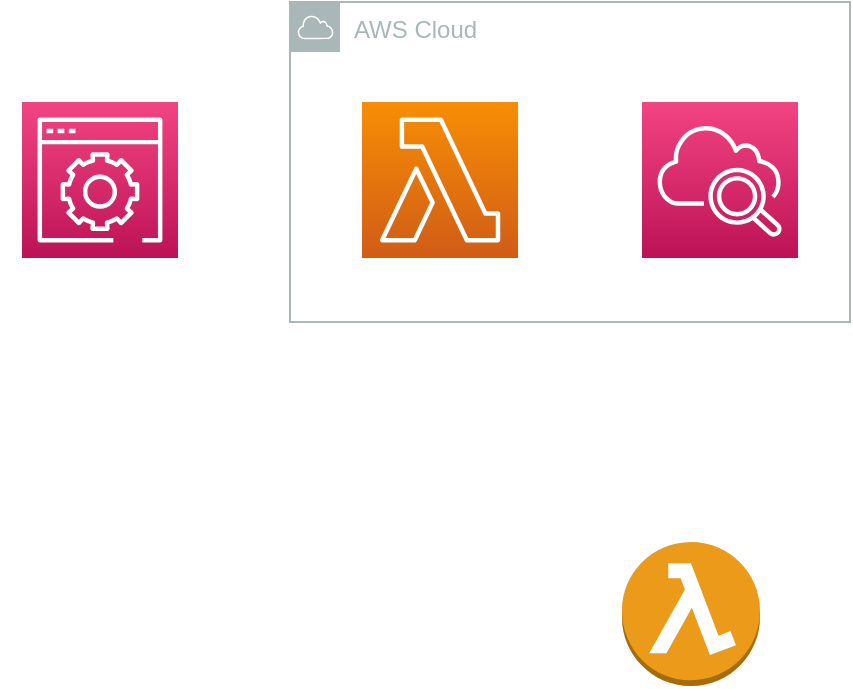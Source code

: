 <mxfile version="18.0.6" type="device" pages="7"><diagram id="sn8kLerF3HuQy8fz15qa" name="pratica01-primeira-lambda"><mxGraphModel dx="1038" dy="649" grid="1" gridSize="10" guides="1" tooltips="1" connect="1" arrows="1" fold="1" page="1" pageScale="1" pageWidth="827" pageHeight="1169" background="none" math="0" shadow="0"><root><mxCell id="0"/><mxCell id="1" parent="0"/><mxCell id="s4SkEaepo-pAVJKUQnhB-1" style="edgeStyle=orthogonalEdgeStyle;rounded=0;orthogonalLoop=1;jettySize=auto;html=1;entryX=0;entryY=0.5;entryDx=0;entryDy=0;entryPerimeter=0;fontColor=#FFFFFF;strokeColor=#FFFFFF;" parent="1" source="s4SkEaepo-pAVJKUQnhB-2" target="s4SkEaepo-pAVJKUQnhB-5" edge="1"><mxGeometry relative="1" as="geometry"/></mxCell><mxCell id="s4SkEaepo-pAVJKUQnhB-2" value="AWS Management&lt;br&gt;Console" style="sketch=0;points=[[0,0,0],[0.25,0,0],[0.5,0,0],[0.75,0,0],[1,0,0],[0,1,0],[0.25,1,0],[0.5,1,0],[0.75,1,0],[1,1,0],[0,0.25,0],[0,0.5,0],[0,0.75,0],[1,0.25,0],[1,0.5,0],[1,0.75,0]];points=[[0,0,0],[0.25,0,0],[0.5,0,0],[0.75,0,0],[1,0,0],[0,1,0],[0.25,1,0],[0.5,1,0],[0.75,1,0],[1,1,0],[0,0.25,0],[0,0.5,0],[0,0.75,0],[1,0.25,0],[1,0.5,0],[1,0.75,0]];outlineConnect=0;fontColor=#FFFFFF;gradientColor=#F34482;gradientDirection=north;fillColor=#BC1356;strokeColor=#ffffff;dashed=0;verticalLabelPosition=bottom;verticalAlign=top;align=center;html=1;fontSize=12;fontStyle=0;aspect=fixed;shape=mxgraph.aws4.resourceIcon;resIcon=mxgraph.aws4.management_console;" parent="1" vertex="1"><mxGeometry x="140" y="210" width="78" height="78" as="geometry"/></mxCell><mxCell id="s4SkEaepo-pAVJKUQnhB-3" value="AWS Cloud" style="sketch=0;outlineConnect=0;gradientColor=none;html=1;whiteSpace=wrap;fontSize=12;fontStyle=0;shape=mxgraph.aws4.group;grIcon=mxgraph.aws4.group_aws_cloud;strokeColor=#AAB7B8;fillColor=none;verticalAlign=top;align=left;spacingLeft=30;fontColor=#AAB7B8;dashed=0;" parent="1" vertex="1"><mxGeometry x="274" y="160" width="280" height="160" as="geometry"/></mxCell><mxCell id="s4SkEaepo-pAVJKUQnhB-4" style="edgeStyle=orthogonalEdgeStyle;rounded=0;orthogonalLoop=1;jettySize=auto;html=1;entryX=0;entryY=0.5;entryDx=0;entryDy=0;entryPerimeter=0;fontColor=#FFFFFF;strokeColor=#FFFFFF;" parent="1" source="s4SkEaepo-pAVJKUQnhB-5" target="s4SkEaepo-pAVJKUQnhB-6" edge="1"><mxGeometry relative="1" as="geometry"/></mxCell><mxCell id="s4SkEaepo-pAVJKUQnhB-5" value="Lambda" style="sketch=0;points=[[0,0,0],[0.25,0,0],[0.5,0,0],[0.75,0,0],[1,0,0],[0,1,0],[0.25,1,0],[0.5,1,0],[0.75,1,0],[1,1,0],[0,0.25,0],[0,0.5,0],[0,0.75,0],[1,0.25,0],[1,0.5,0],[1,0.75,0]];outlineConnect=0;fontColor=#FFFFFF;gradientColor=#F78E04;gradientDirection=north;fillColor=#D05C17;strokeColor=#ffffff;dashed=0;verticalLabelPosition=bottom;verticalAlign=top;align=center;html=1;fontSize=12;fontStyle=0;aspect=fixed;shape=mxgraph.aws4.resourceIcon;resIcon=mxgraph.aws4.lambda;" parent="1" vertex="1"><mxGeometry x="310" y="210" width="78" height="78" as="geometry"/></mxCell><mxCell id="s4SkEaepo-pAVJKUQnhB-6" value="CloudWatch" style="sketch=0;points=[[0,0,0],[0.25,0,0],[0.5,0,0],[0.75,0,0],[1,0,0],[0,1,0],[0.25,1,0],[0.5,1,0],[0.75,1,0],[1,1,0],[0,0.25,0],[0,0.5,0],[0,0.75,0],[1,0.25,0],[1,0.5,0],[1,0.75,0]];points=[[0,0,0],[0.25,0,0],[0.5,0,0],[0.75,0,0],[1,0,0],[0,1,0],[0.25,1,0],[0.5,1,0],[0.75,1,0],[1,1,0],[0,0.25,0],[0,0.5,0],[0,0.75,0],[1,0.25,0],[1,0.5,0],[1,0.75,0]];outlineConnect=0;fontColor=#FFFFFF;gradientColor=#F34482;gradientDirection=north;fillColor=#BC1356;strokeColor=#ffffff;dashed=0;verticalLabelPosition=bottom;verticalAlign=top;align=center;html=1;fontSize=12;fontStyle=0;aspect=fixed;shape=mxgraph.aws4.resourceIcon;resIcon=mxgraph.aws4.cloudwatch_2;" parent="1" vertex="1"><mxGeometry x="450" y="210" width="78" height="78" as="geometry"/></mxCell><mxCell id="AEqyCZtaTBarXHgswWHP-1" value="" style="outlineConnect=0;dashed=0;verticalLabelPosition=bottom;verticalAlign=top;align=center;html=1;shape=mxgraph.aws3.lambda_function;fillColor=#EB9B19;gradientColor=none;" parent="1" vertex="1"><mxGeometry x="440" y="430" width="69" height="72" as="geometry"/></mxCell></root></mxGraphModel></diagram><diagram name="pratica02-modulos" id="roJDJ9lxdJgMYziIjrWZ"><mxGraphModel dx="865" dy="541" grid="0" gridSize="10" guides="1" tooltips="1" connect="1" arrows="1" fold="1" page="1" pageScale="1" pageWidth="827" pageHeight="1169" background="#29283D" math="0" shadow="0"><root><mxCell id="quXqX9oTLl6VPaIhmHli-0"/><mxCell id="quXqX9oTLl6VPaIhmHli-1" parent="quXqX9oTLl6VPaIhmHli-0"/><mxCell id="quXqX9oTLl6VPaIhmHli-2" style="edgeStyle=orthogonalEdgeStyle;rounded=0;orthogonalLoop=1;jettySize=auto;html=1;entryX=0;entryY=0.5;entryDx=0;entryDy=0;entryPerimeter=0;fontColor=#FFFFFF;strokeColor=#FFFFFF;startArrow=none;" parent="quXqX9oTLl6VPaIhmHli-1" source="ns7196Dic2cCf4U4VvsO-0" target="quXqX9oTLl6VPaIhmHli-6" edge="1"><mxGeometry relative="1" as="geometry"/></mxCell><mxCell id="quXqX9oTLl6VPaIhmHli-5" style="edgeStyle=orthogonalEdgeStyle;rounded=0;orthogonalLoop=1;jettySize=auto;html=1;entryX=0;entryY=0.5;entryDx=0;entryDy=0;entryPerimeter=0;fontColor=#FFFFFF;strokeColor=#FFFFFF;" parent="quXqX9oTLl6VPaIhmHli-1" source="quXqX9oTLl6VPaIhmHli-6" target="quXqX9oTLl6VPaIhmHli-7" edge="1"><mxGeometry relative="1" as="geometry"/></mxCell><mxCell id="ns7196Dic2cCf4U4VvsO-3" style="edgeStyle=orthogonalEdgeStyle;rounded=0;orthogonalLoop=1;jettySize=auto;html=1;entryX=0;entryY=0.5;entryDx=0;entryDy=0;entryPerimeter=0;strokeColor=#FFFFFF;" edge="1" parent="quXqX9oTLl6VPaIhmHli-1" source="quXqX9oTLl6VPaIhmHli-6" target="quXqX9oTLl6VPaIhmHli-7"><mxGeometry relative="1" as="geometry"/></mxCell><mxCell id="ns7196Dic2cCf4U4VvsO-4" value="Logs mais&amp;nbsp;&lt;br&gt;interpretáveis" style="edgeLabel;html=1;align=center;verticalAlign=middle;resizable=0;points=[];fontColor=#FFFFFF;labelBackgroundColor=#29283D;" vertex="1" connectable="0" parent="ns7196Dic2cCf4U4VvsO-3"><mxGeometry x="0.222" relative="1" as="geometry"><mxPoint x="-17" as="offset"/></mxGeometry></mxCell><mxCell id="quXqX9oTLl6VPaIhmHli-6" value="lambda_handler" style="sketch=0;points=[[0,0,0],[0.25,0,0],[0.5,0,0],[0.75,0,0],[1,0,0],[0,1,0],[0.25,1,0],[0.5,1,0],[0.75,1,0],[1,1,0],[0,0.25,0],[0,0.5,0],[0,0.75,0],[1,0.25,0],[1,0.5,0],[1,0.75,0]];outlineConnect=0;fontColor=#FFFFFF;gradientColor=#F78E04;gradientDirection=north;fillColor=#D05C17;strokeColor=#ffffff;dashed=0;verticalLabelPosition=bottom;verticalAlign=top;align=center;html=1;fontSize=12;fontStyle=0;aspect=fixed;shape=mxgraph.aws4.resourceIcon;resIcon=mxgraph.aws4.lambda;" parent="quXqX9oTLl6VPaIhmHli-1" vertex="1"><mxGeometry x="310" y="210" width="78" height="78" as="geometry"/></mxCell><mxCell id="quXqX9oTLl6VPaIhmHli-7" value="CloudWatch" style="sketch=0;points=[[0,0,0],[0.25,0,0],[0.5,0,0],[0.75,0,0],[1,0,0],[0,1,0],[0.25,1,0],[0.5,1,0],[0.75,1,0],[1,1,0],[0,0.25,0],[0,0.5,0],[0,0.75,0],[1,0.25,0],[1,0.5,0],[1,0.75,0]];points=[[0,0,0],[0.25,0,0],[0.5,0,0],[0.75,0,0],[1,0,0],[0,1,0],[0.25,1,0],[0.5,1,0],[0.75,1,0],[1,1,0],[0,0.25,0],[0,0.5,0],[0,0.75,0],[1,0.25,0],[1,0.5,0],[1,0.75,0]];outlineConnect=0;fontColor=#FFFFFF;gradientColor=#F34482;gradientDirection=north;fillColor=#BC1356;strokeColor=#ffffff;dashed=0;verticalLabelPosition=bottom;verticalAlign=top;align=center;html=1;fontSize=12;fontStyle=0;aspect=fixed;shape=mxgraph.aws4.resourceIcon;resIcon=mxgraph.aws4.cloudwatch_2;" parent="quXqX9oTLl6VPaIhmHli-1" vertex="1"><mxGeometry x="490" y="210" width="78" height="78" as="geometry"/></mxCell><mxCell id="ns7196Dic2cCf4U4VvsO-2" value="&lt;font color=&quot;#ffffff&quot;&gt;Configura&amp;nbsp;&lt;br&gt;logging&lt;/font&gt;" style="edgeStyle=orthogonalEdgeStyle;rounded=0;orthogonalLoop=1;jettySize=auto;html=1;entryX=0;entryY=0.5;entryDx=0;entryDy=0;entryPerimeter=0;strokeColor=#FFFFFF;labelBackgroundColor=#29283D;" edge="1" parent="quXqX9oTLl6VPaIhmHli-1" source="ns7196Dic2cCf4U4VvsO-0" target="quXqX9oTLl6VPaIhmHli-6"><mxGeometry relative="1" as="geometry"/></mxCell><mxCell id="ns7196Dic2cCf4U4VvsO-0" value="utils/log.py" style="shape=image;verticalLabelPosition=bottom;labelBackgroundColor=none;verticalAlign=top;aspect=fixed;imageAspect=0;image=https://cdn.icon-icons.com/icons2/112/PNG/512/python_18894.png;fontColor=#FFFFFF;" vertex="1" parent="quXqX9oTLl6VPaIhmHli-1"><mxGeometry x="130" y="204" width="90" height="90" as="geometry"/></mxCell></root></mxGraphModel></diagram><diagram name="pratica03-lendo-s3" id="10uzyO8owj6QErLm5pvj"><mxGraphModel dx="1038" dy="649" grid="0" gridSize="10" guides="1" tooltips="1" connect="1" arrows="1" fold="1" page="1" pageScale="1" pageWidth="827" pageHeight="1169" background="#29283D" math="0" shadow="0"><root><mxCell id="KhF8qPlMDsJhLVu0t6w0-0"/><mxCell id="KhF8qPlMDsJhLVu0t6w0-1" parent="KhF8qPlMDsJhLVu0t6w0-0"/><mxCell id="me9lGsdS1OQBLBbCxqvt-0" value="&lt;font color=&quot;#ffffff&quot;&gt;Bucket S3&lt;/font&gt;" style="sketch=0;points=[[0,0,0],[0.25,0,0],[0.5,0,0],[0.75,0,0],[1,0,0],[0,1,0],[0.25,1,0],[0.5,1,0],[0.75,1,0],[1,1,0],[0,0.25,0],[0,0.5,0],[0,0.75,0],[1,0.25,0],[1,0.5,0],[1,0.75,0]];outlineConnect=0;fontColor=#232F3E;gradientColor=#60A337;gradientDirection=north;fillColor=#277116;strokeColor=#ffffff;dashed=0;verticalLabelPosition=bottom;verticalAlign=top;align=center;html=1;fontSize=12;fontStyle=0;aspect=fixed;shape=mxgraph.aws4.resourceIcon;resIcon=mxgraph.aws4.s3;labelBackgroundColor=#29283D;" parent="KhF8qPlMDsJhLVu0t6w0-1" vertex="1"><mxGeometry x="236" y="360" width="78" height="78" as="geometry"/></mxCell><mxCell id="me9lGsdS1OQBLBbCxqvt-4" value="Read&lt;br&gt;Object" style="edgeStyle=orthogonalEdgeStyle;rounded=0;orthogonalLoop=1;jettySize=auto;html=1;entryX=1;entryY=0.5;entryDx=0;entryDy=0;entryPerimeter=0;labelBackgroundColor=#29283D;fontColor=#FFFFFF;strokeColor=#FFFFFF;" parent="KhF8qPlMDsJhLVu0t6w0-1" source="me9lGsdS1OQBLBbCxqvt-1" target="me9lGsdS1OQBLBbCxqvt-0" edge="1"><mxGeometry relative="1" as="geometry"/></mxCell><mxCell id="me9lGsdS1OQBLBbCxqvt-1" value="Lambda" style="sketch=0;points=[[0,0,0],[0.25,0,0],[0.5,0,0],[0.75,0,0],[1,0,0],[0,1,0],[0.25,1,0],[0.5,1,0],[0.75,1,0],[1,1,0],[0,0.25,0],[0,0.5,0],[0,0.75,0],[1,0.25,0],[1,0.5,0],[1,0.75,0]];outlineConnect=0;fontColor=#FFFFFF;gradientColor=#F78E04;gradientDirection=north;fillColor=#D05C17;strokeColor=#ffffff;dashed=0;verticalLabelPosition=bottom;verticalAlign=top;align=center;html=1;fontSize=12;fontStyle=0;aspect=fixed;shape=mxgraph.aws4.resourceIcon;resIcon=mxgraph.aws4.lambda;" parent="KhF8qPlMDsJhLVu0t6w0-1" vertex="1"><mxGeometry x="409" y="360" width="78" height="78" as="geometry"/></mxCell><mxCell id="me9lGsdS1OQBLBbCxqvt-5" value="S3 Client" style="edgeStyle=orthogonalEdgeStyle;rounded=0;orthogonalLoop=1;jettySize=auto;html=1;entryX=1;entryY=0.5;entryDx=0;entryDy=0;entryPerimeter=0;labelBackgroundColor=#29283D;fontColor=#FFFFFF;strokeColor=#FFFFFF;" parent="KhF8qPlMDsJhLVu0t6w0-1" source="me9lGsdS1OQBLBbCxqvt-2" target="me9lGsdS1OQBLBbCxqvt-1" edge="1"><mxGeometry relative="1" as="geometry"/></mxCell><mxCell id="me9lGsdS1OQBLBbCxqvt-2" value="Boto3" style="outlineConnect=0;dashed=0;verticalLabelPosition=bottom;verticalAlign=top;align=center;html=1;shape=mxgraph.aws3.android;fillColor=#FFD44F;gradientColor=none;labelBackgroundColor=none;fontColor=#FFFFFF;" parent="KhF8qPlMDsJhLVu0t6w0-1" vertex="1"><mxGeometry x="583.5" y="357" width="73.5" height="84" as="geometry"/></mxCell><mxCell id="me9lGsdS1OQBLBbCxqvt-7" style="edgeStyle=orthogonalEdgeStyle;rounded=0;orthogonalLoop=1;jettySize=auto;html=1;labelBackgroundColor=#29283D;fontColor=#FFFFFF;strokeColor=#FFFFFF;" parent="KhF8qPlMDsJhLVu0t6w0-1" source="me9lGsdS1OQBLBbCxqvt-3" edge="1"><mxGeometry relative="1" as="geometry"><mxPoint x="448.805" y="461.098" as="targetPoint"/></mxGeometry></mxCell><mxCell id="me9lGsdS1OQBLBbCxqvt-8" value="S3:GetObject" style="edgeLabel;html=1;align=center;verticalAlign=middle;resizable=0;points=[];fontColor=#FFFFFF;labelBackgroundColor=#29283D;" parent="me9lGsdS1OQBLBbCxqvt-7" vertex="1" connectable="0"><mxGeometry x="0.228" relative="1" as="geometry"><mxPoint x="60" as="offset"/></mxGeometry></mxCell><mxCell id="me9lGsdS1OQBLBbCxqvt-3" value="&lt;font color=&quot;#ffffff&quot;&gt;IAM Role&lt;br&gt;&lt;/font&gt;" style="sketch=0;outlineConnect=0;fontColor=#232F3E;gradientColor=none;fillColor=#BF0816;strokeColor=none;dashed=0;verticalLabelPosition=bottom;verticalAlign=top;align=center;html=1;fontSize=12;fontStyle=0;aspect=fixed;pointerEvents=1;shape=mxgraph.aws4.role;labelBackgroundColor=none;" parent="KhF8qPlMDsJhLVu0t6w0-1" vertex="1"><mxGeometry x="579" y="485" width="78" height="44" as="geometry"/></mxCell><mxCell id="me9lGsdS1OQBLBbCxqvt-10" style="edgeStyle=orthogonalEdgeStyle;rounded=0;orthogonalLoop=1;jettySize=auto;html=1;entryX=0;entryY=0.5;entryDx=0;entryDy=0;entryPerimeter=0;labelBackgroundColor=#29283D;fontColor=#FFFFFF;strokeColor=#FFFFFF;" parent="KhF8qPlMDsJhLVu0t6w0-1" source="me9lGsdS1OQBLBbCxqvt-9" target="me9lGsdS1OQBLBbCxqvt-0" edge="1"><mxGeometry relative="1" as="geometry"/></mxCell><mxCell id="me9lGsdS1OQBLBbCxqvt-9" value="CSV File" style="sketch=0;pointerEvents=1;shadow=0;dashed=0;html=1;strokeColor=none;fillColor=#005F4B;labelPosition=center;verticalLabelPosition=bottom;verticalAlign=top;align=center;outlineConnect=0;shape=mxgraph.veeam2.file;labelBackgroundColor=#29283D;fontColor=#FFFFFF;" parent="KhF8qPlMDsJhLVu0t6w0-1" vertex="1"><mxGeometry x="149" y="379.5" width="28.0" height="39" as="geometry"/></mxCell></root></mxGraphModel></diagram><diagram name="pratica04-trigger-s3" id="xXM4A0JzrRQsoJsZ0RVD"><mxGraphModel dx="1038" dy="649" grid="0" gridSize="10" guides="1" tooltips="1" connect="1" arrows="1" fold="1" page="1" pageScale="1" pageWidth="827" pageHeight="1169" background="#29283D" math="0" shadow="0"><root><mxCell id="Bo7fInq2reVlrdFFZu31-0"/><mxCell id="Bo7fInq2reVlrdFFZu31-1" parent="Bo7fInq2reVlrdFFZu31-0"/><mxCell id="Xw7eqerX4XQ-Jm7FPYzx-0" value="Trigger" style="edgeStyle=orthogonalEdgeStyle;rounded=0;orthogonalLoop=1;jettySize=auto;html=1;strokeColor=#FFFFFF;labelBackgroundColor=#29283D;fontColor=#FFFFFF;" parent="Bo7fInq2reVlrdFFZu31-1" edge="1"><mxGeometry relative="1" as="geometry"><mxPoint x="314" y="386" as="sourcePoint"/><mxPoint x="409" y="386" as="targetPoint"/></mxGeometry></mxCell><mxCell id="Bo7fInq2reVlrdFFZu31-2" value="&lt;font color=&quot;#ffffff&quot;&gt;Bucket S3&lt;/font&gt;" style="sketch=0;points=[[0,0,0],[0.25,0,0],[0.5,0,0],[0.75,0,0],[1,0,0],[0,1,0],[0.25,1,0],[0.5,1,0],[0.75,1,0],[1,1,0],[0,0.25,0],[0,0.5,0],[0,0.75,0],[1,0.25,0],[1,0.5,0],[1,0.75,0]];outlineConnect=0;fontColor=#232F3E;gradientColor=#60A337;gradientDirection=north;fillColor=#277116;strokeColor=#ffffff;dashed=0;verticalLabelPosition=bottom;verticalAlign=top;align=center;html=1;fontSize=12;fontStyle=0;aspect=fixed;shape=mxgraph.aws4.resourceIcon;resIcon=mxgraph.aws4.s3;labelBackgroundColor=#29283D;" parent="Bo7fInq2reVlrdFFZu31-1" vertex="1"><mxGeometry x="236" y="360" width="78" height="78" as="geometry"/></mxCell><mxCell id="Xw7eqerX4XQ-Jm7FPYzx-1" style="edgeStyle=orthogonalEdgeStyle;rounded=0;orthogonalLoop=1;jettySize=auto;html=1;entryX=1;entryY=0.5;entryDx=0;entryDy=0;entryPerimeter=0;strokeColor=#FFFFFF;" parent="Bo7fInq2reVlrdFFZu31-1" edge="1"><mxGeometry relative="1" as="geometry"><mxPoint x="409" y="412" as="sourcePoint"/><mxPoint x="314" y="412" as="targetPoint"/></mxGeometry></mxCell><mxCell id="Bo7fInq2reVlrdFFZu31-4" value="Lambda" style="sketch=0;points=[[0,0,0],[0.25,0,0],[0.5,0,0],[0.75,0,0],[1,0,0],[0,1,0],[0.25,1,0],[0.5,1,0],[0.75,1,0],[1,1,0],[0,0.25,0],[0,0.5,0],[0,0.75,0],[1,0.25,0],[1,0.5,0],[1,0.75,0]];outlineConnect=0;fontColor=#FFFFFF;gradientColor=#F78E04;gradientDirection=north;fillColor=#D05C17;strokeColor=#ffffff;dashed=0;verticalLabelPosition=bottom;verticalAlign=top;align=center;html=1;fontSize=12;fontStyle=0;aspect=fixed;shape=mxgraph.aws4.resourceIcon;resIcon=mxgraph.aws4.lambda;" parent="Bo7fInq2reVlrdFFZu31-1" vertex="1"><mxGeometry x="409" y="360" width="78" height="78" as="geometry"/></mxCell><mxCell id="Bo7fInq2reVlrdFFZu31-5" value="S3 Client" style="edgeStyle=orthogonalEdgeStyle;rounded=0;orthogonalLoop=1;jettySize=auto;html=1;entryX=1;entryY=0.5;entryDx=0;entryDy=0;entryPerimeter=0;labelBackgroundColor=#29283D;fontColor=#FFFFFF;strokeColor=#FFFFFF;" parent="Bo7fInq2reVlrdFFZu31-1" source="Bo7fInq2reVlrdFFZu31-6" target="Bo7fInq2reVlrdFFZu31-4" edge="1"><mxGeometry relative="1" as="geometry"/></mxCell><mxCell id="Bo7fInq2reVlrdFFZu31-6" value="Boto3" style="outlineConnect=0;dashed=0;verticalLabelPosition=bottom;verticalAlign=top;align=center;html=1;shape=mxgraph.aws3.android;fillColor=#FFD44F;gradientColor=none;labelBackgroundColor=none;fontColor=#FFFFFF;" parent="Bo7fInq2reVlrdFFZu31-1" vertex="1"><mxGeometry x="583.5" y="357" width="73.5" height="84" as="geometry"/></mxCell><mxCell id="Bo7fInq2reVlrdFFZu31-7" style="edgeStyle=orthogonalEdgeStyle;rounded=0;orthogonalLoop=1;jettySize=auto;html=1;labelBackgroundColor=#29283D;fontColor=#FFFFFF;strokeColor=#FFFFFF;" parent="Bo7fInq2reVlrdFFZu31-1" source="Bo7fInq2reVlrdFFZu31-9" edge="1"><mxGeometry relative="1" as="geometry"><mxPoint x="448.805" y="461.098" as="targetPoint"/></mxGeometry></mxCell><mxCell id="Bo7fInq2reVlrdFFZu31-8" value="S3:GetObject" style="edgeLabel;html=1;align=center;verticalAlign=middle;resizable=0;points=[];fontColor=#FFFFFF;labelBackgroundColor=#29283D;" parent="Bo7fInq2reVlrdFFZu31-7" vertex="1" connectable="0"><mxGeometry x="0.228" relative="1" as="geometry"><mxPoint x="43" as="offset"/></mxGeometry></mxCell><mxCell id="Bo7fInq2reVlrdFFZu31-9" value="&lt;font color=&quot;#ffffff&quot;&gt;IAM Role&lt;br&gt;&lt;/font&gt;" style="sketch=0;outlineConnect=0;fontColor=#232F3E;gradientColor=none;fillColor=#BF0816;strokeColor=none;dashed=0;verticalLabelPosition=bottom;verticalAlign=top;align=center;html=1;fontSize=12;fontStyle=0;aspect=fixed;pointerEvents=1;shape=mxgraph.aws4.role;labelBackgroundColor=none;" parent="Bo7fInq2reVlrdFFZu31-1" vertex="1"><mxGeometry x="579" y="485" width="78" height="44" as="geometry"/></mxCell><mxCell id="Bo7fInq2reVlrdFFZu31-10" value="Put" style="edgeStyle=orthogonalEdgeStyle;rounded=0;orthogonalLoop=1;jettySize=auto;html=1;entryX=0;entryY=0.5;entryDx=0;entryDy=0;entryPerimeter=0;labelBackgroundColor=#29283D;fontColor=#FFFFFF;strokeColor=#FFFFFF;" parent="Bo7fInq2reVlrdFFZu31-1" source="Bo7fInq2reVlrdFFZu31-11" target="Bo7fInq2reVlrdFFZu31-2" edge="1"><mxGeometry relative="1" as="geometry"/></mxCell><mxCell id="Bo7fInq2reVlrdFFZu31-11" value="CSV File" style="sketch=0;pointerEvents=1;shadow=0;dashed=0;html=1;strokeColor=none;fillColor=#005F4B;labelPosition=center;verticalLabelPosition=bottom;verticalAlign=top;align=center;outlineConnect=0;shape=mxgraph.veeam2.file;labelBackgroundColor=#29283D;fontColor=#FFFFFF;" parent="Bo7fInq2reVlrdFFZu31-1" vertex="1"><mxGeometry x="149" y="379.5" width="28.0" height="39" as="geometry"/></mxCell></root></mxGraphModel></diagram><diagram name="pratica05-desliga-ec2" id="uf2VaUzP3nuExmrgj2bt"><mxGraphModel dx="1038" dy="649" grid="0" gridSize="10" guides="1" tooltips="1" connect="1" arrows="1" fold="1" page="1" pageScale="1" pageWidth="827" pageHeight="1169" background="#29283D" math="0" shadow="0"><root><mxCell id="E-HhMInEozKPGJttZ3pd-0"/><mxCell id="E-HhMInEozKPGJttZ3pd-1" parent="E-HhMInEozKPGJttZ3pd-0"/><mxCell id="AVCAngo3BmfatEY29NBN-11" style="edgeStyle=orthogonalEdgeStyle;rounded=0;orthogonalLoop=1;jettySize=auto;html=1;entryX=0;entryY=0.5;entryDx=0;entryDy=0;entryPerimeter=0;labelBackgroundColor=#29283D;fontColor=#FFFFFF;strokeColor=#FFFFFF;" parent="E-HhMInEozKPGJttZ3pd-1" source="AVCAngo3BmfatEY29NBN-0" target="AVCAngo3BmfatEY29NBN-1" edge="1"><mxGeometry relative="1" as="geometry"/></mxCell><mxCell id="AVCAngo3BmfatEY29NBN-12" value="Executa &lt;br&gt;22h" style="edgeLabel;html=1;align=center;verticalAlign=middle;resizable=0;points=[];fontColor=#FFFFFF;labelBackgroundColor=#29283D;" parent="AVCAngo3BmfatEY29NBN-11" vertex="1" connectable="0"><mxGeometry x="0.317" relative="1" as="geometry"><mxPoint x="-19" as="offset"/></mxGeometry></mxCell><mxCell id="AVCAngo3BmfatEY29NBN-0" value="&lt;font color=&quot;#ffffff&quot;&gt;EventBridge&lt;/font&gt;" style="sketch=0;points=[[0,0,0],[0.25,0,0],[0.5,0,0],[0.75,0,0],[1,0,0],[0,1,0],[0.25,1,0],[0.5,1,0],[0.75,1,0],[1,1,0],[0,0.25,0],[0,0.5,0],[0,0.75,0],[1,0.25,0],[1,0.5,0],[1,0.75,0]];outlineConnect=0;fontColor=#232F3E;gradientColor=#FF4F8B;gradientDirection=north;fillColor=#BC1356;strokeColor=#ffffff;dashed=0;verticalLabelPosition=bottom;verticalAlign=top;align=center;html=1;fontSize=12;fontStyle=0;aspect=fixed;shape=mxgraph.aws4.resourceIcon;resIcon=mxgraph.aws4.eventbridge;" parent="E-HhMInEozKPGJttZ3pd-1" vertex="1"><mxGeometry x="124" y="350" width="78" height="78" as="geometry"/></mxCell><mxCell id="AVCAngo3BmfatEY29NBN-9" style="edgeStyle=orthogonalEdgeStyle;rounded=0;orthogonalLoop=1;jettySize=auto;html=1;entryX=0;entryY=0.5;entryDx=0;entryDy=0;entryPerimeter=0;fontColor=#FFFFFF;strokeColor=#FFFFFF;" parent="E-HhMInEozKPGJttZ3pd-1" source="AVCAngo3BmfatEY29NBN-1" target="AVCAngo3BmfatEY29NBN-7" edge="1"><mxGeometry relative="1" as="geometry"/></mxCell><mxCell id="AVCAngo3BmfatEY29NBN-13" value="Desliga&lt;br&gt;instâncias" style="edgeLabel;html=1;align=center;verticalAlign=middle;resizable=0;points=[];fontColor=#FFFFFF;labelBackgroundColor=#29283D;" parent="AVCAngo3BmfatEY29NBN-9" vertex="1" connectable="0"><mxGeometry x="-0.161" y="-1" relative="1" as="geometry"><mxPoint x="5" y="-1" as="offset"/></mxGeometry></mxCell><mxCell id="AVCAngo3BmfatEY29NBN-14" value="Logs" style="edgeStyle=orthogonalEdgeStyle;rounded=0;orthogonalLoop=1;jettySize=auto;html=1;entryX=0;entryY=0.5;entryDx=0;entryDy=0;entryPerimeter=0;labelBackgroundColor=#29283D;fontColor=#FFFFFF;strokeColor=#FFFFFF;" parent="E-HhMInEozKPGJttZ3pd-1" target="AVCAngo3BmfatEY29NBN-6" edge="1"><mxGeometry x="0.33" relative="1" as="geometry"><mxPoint x="330" y="447" as="sourcePoint"/><Array as="points"><mxPoint x="330" y="504"/></Array><mxPoint as="offset"/></mxGeometry></mxCell><mxCell id="AVCAngo3BmfatEY29NBN-1" value="&lt;font color=&quot;#ffffff&quot;&gt;Lambda&lt;/font&gt;" style="sketch=0;points=[[0,0,0],[0.25,0,0],[0.5,0,0],[0.75,0,0],[1,0,0],[0,1,0],[0.25,1,0],[0.5,1,0],[0.75,1,0],[1,1,0],[0,0.25,0],[0,0.5,0],[0,0.75,0],[1,0.25,0],[1,0.5,0],[1,0.75,0]];outlineConnect=0;fontColor=#232F3E;gradientColor=#F78E04;gradientDirection=north;fillColor=#D05C17;strokeColor=#ffffff;dashed=0;verticalLabelPosition=bottom;verticalAlign=top;align=center;html=1;fontSize=12;fontStyle=0;aspect=fixed;shape=mxgraph.aws4.resourceIcon;resIcon=mxgraph.aws4.lambda;" parent="E-HhMInEozKPGJttZ3pd-1" vertex="1"><mxGeometry x="291" y="350" width="78" height="78" as="geometry"/></mxCell><mxCell id="AVCAngo3BmfatEY29NBN-6" value="&lt;font color=&quot;#ffffff&quot;&gt;CloudWatch&lt;/font&gt;" style="sketch=0;points=[[0,0,0],[0.25,0,0],[0.5,0,0],[0.75,0,0],[1,0,0],[0,1,0],[0.25,1,0],[0.5,1,0],[0.75,1,0],[1,1,0],[0,0.25,0],[0,0.5,0],[0,0.75,0],[1,0.25,0],[1,0.5,0],[1,0.75,0]];points=[[0,0,0],[0.25,0,0],[0.5,0,0],[0.75,0,0],[1,0,0],[0,1,0],[0.25,1,0],[0.5,1,0],[0.75,1,0],[1,1,0],[0,0.25,0],[0,0.5,0],[0,0.75,0],[1,0.25,0],[1,0.5,0],[1,0.75,0]];outlineConnect=0;fontColor=#232F3E;gradientColor=#F34482;gradientDirection=north;fillColor=#BC1356;strokeColor=#ffffff;dashed=0;verticalLabelPosition=bottom;verticalAlign=top;align=center;html=1;fontSize=12;fontStyle=0;aspect=fixed;shape=mxgraph.aws4.resourceIcon;resIcon=mxgraph.aws4.cloudwatch_2;" parent="E-HhMInEozKPGJttZ3pd-1" vertex="1"><mxGeometry x="458" y="465" width="78" height="78" as="geometry"/></mxCell><mxCell id="AVCAngo3BmfatEY29NBN-7" value="&lt;font color=&quot;#ffffff&quot;&gt;Instâncias EC2&lt;/font&gt;" style="sketch=0;points=[[0,0,0],[0.25,0,0],[0.5,0,0],[0.75,0,0],[1,0,0],[0,1,0],[0.25,1,0],[0.5,1,0],[0.75,1,0],[1,1,0],[0,0.25,0],[0,0.5,0],[0,0.75,0],[1,0.25,0],[1,0.5,0],[1,0.75,0]];outlineConnect=0;fontColor=#232F3E;gradientColor=#F78E04;gradientDirection=north;fillColor=#D05C17;strokeColor=#ffffff;dashed=0;verticalLabelPosition=bottom;verticalAlign=top;align=center;html=1;fontSize=12;fontStyle=0;aspect=fixed;shape=mxgraph.aws4.resourceIcon;resIcon=mxgraph.aws4.ec2;" parent="E-HhMInEozKPGJttZ3pd-1" vertex="1"><mxGeometry x="458" y="350" width="78" height="78" as="geometry"/></mxCell></root></mxGraphModel></diagram><diagram name="pratica06-volumes-ebs" id="v2Cq5n8tq8gyAorBkMFA"><mxGraphModel dx="1422" dy="865" grid="0" gridSize="10" guides="1" tooltips="1" connect="1" arrows="1" fold="1" page="1" pageScale="1" pageWidth="827" pageHeight="1169" background="#29283D" math="0" shadow="0"><root><mxCell id="HlwRbaYtNERr9rxU0yLW-0"/><mxCell id="HlwRbaYtNERr9rxU0yLW-1" parent="HlwRbaYtNERr9rxU0yLW-0"/><mxCell id="XJGXhI4HrNqy_7MuqEV9-7" value="" style="rounded=0;whiteSpace=wrap;html=1;fillColor=none;strokeColor=#E1D5E7;" parent="HlwRbaYtNERr9rxU0yLW-1" vertex="1"><mxGeometry x="456" y="350" width="88" height="211" as="geometry"/></mxCell><mxCell id="HlwRbaYtNERr9rxU0yLW-2" style="edgeStyle=orthogonalEdgeStyle;rounded=0;orthogonalLoop=1;jettySize=auto;html=1;entryX=0;entryY=0.5;entryDx=0;entryDy=0;entryPerimeter=0;labelBackgroundColor=#29283D;fontColor=#FFFFFF;strokeColor=#FFFFFF;" parent="HlwRbaYtNERr9rxU0yLW-1" source="HlwRbaYtNERr9rxU0yLW-4" target="HlwRbaYtNERr9rxU0yLW-8" edge="1"><mxGeometry relative="1" as="geometry"/></mxCell><mxCell id="HlwRbaYtNERr9rxU0yLW-3" value="Executa &lt;br&gt;1x dia" style="edgeLabel;html=1;align=center;verticalAlign=middle;resizable=0;points=[];fontColor=#FFFFFF;labelBackgroundColor=#29283D;" parent="HlwRbaYtNERr9rxU0yLW-2" vertex="1" connectable="0"><mxGeometry x="0.317" relative="1" as="geometry"><mxPoint x="-19" as="offset"/></mxGeometry></mxCell><mxCell id="HlwRbaYtNERr9rxU0yLW-4" value="&lt;font color=&quot;#ffffff&quot;&gt;EventBridge&lt;/font&gt;" style="sketch=0;points=[[0,0,0],[0.25,0,0],[0.5,0,0],[0.75,0,0],[1,0,0],[0,1,0],[0.25,1,0],[0.5,1,0],[0.75,1,0],[1,1,0],[0,0.25,0],[0,0.5,0],[0,0.75,0],[1,0.25,0],[1,0.5,0],[1,0.75,0]];outlineConnect=0;fontColor=#232F3E;gradientColor=#FF4F8B;gradientDirection=north;fillColor=#BC1356;strokeColor=#ffffff;dashed=0;verticalLabelPosition=bottom;verticalAlign=top;align=center;html=1;fontSize=12;fontStyle=0;aspect=fixed;shape=mxgraph.aws4.resourceIcon;resIcon=mxgraph.aws4.eventbridge;" parent="HlwRbaYtNERr9rxU0yLW-1" vertex="1"><mxGeometry x="124" y="350" width="78" height="78" as="geometry"/></mxCell><mxCell id="XJGXhI4HrNqy_7MuqEV9-11" style="edgeStyle=orthogonalEdgeStyle;rounded=0;orthogonalLoop=1;jettySize=auto;html=1;fontColor=#FFFFFF;strokeColor=#FFFFFF;" parent="HlwRbaYtNERr9rxU0yLW-1" source="HlwRbaYtNERr9rxU0yLW-8" target="XJGXhI4HrNqy_7MuqEV9-0" edge="1"><mxGeometry relative="1" as="geometry"/></mxCell><mxCell id="XJGXhI4HrNqy_7MuqEV9-19" style="edgeStyle=orthogonalEdgeStyle;rounded=0;orthogonalLoop=1;jettySize=auto;html=1;fontColor=#FFFFFF;strokeColor=#FFFFFF;" parent="HlwRbaYtNERr9rxU0yLW-1" source="HlwRbaYtNERr9rxU0yLW-8" target="XJGXhI4HrNqy_7MuqEV9-8" edge="1"><mxGeometry relative="1" as="geometry"><Array as="points"><mxPoint x="389" y="389"/><mxPoint x="389" y="451"/></Array></mxGeometry></mxCell><mxCell id="XJGXhI4HrNqy_7MuqEV9-20" style="edgeStyle=orthogonalEdgeStyle;rounded=0;orthogonalLoop=1;jettySize=auto;html=1;entryX=0;entryY=0.5;entryDx=0;entryDy=0;entryPerimeter=0;fontColor=#FFFFFF;strokeColor=#FFFFFF;" parent="HlwRbaYtNERr9rxU0yLW-1" source="HlwRbaYtNERr9rxU0yLW-8" target="XJGXhI4HrNqy_7MuqEV9-9" edge="1"><mxGeometry relative="1" as="geometry"><Array as="points"><mxPoint x="389" y="389"/><mxPoint x="389" y="515"/></Array></mxGeometry></mxCell><mxCell id="HlwRbaYtNERr9rxU0yLW-8" value="&lt;font color=&quot;#ffffff&quot;&gt;Lambda&lt;/font&gt;" style="sketch=0;points=[[0,0,0],[0.25,0,0],[0.5,0,0],[0.75,0,0],[1,0,0],[0,1,0],[0.25,1,0],[0.5,1,0],[0.75,1,0],[1,1,0],[0,0.25,0],[0,0.5,0],[0,0.75,0],[1,0.25,0],[1,0.5,0],[1,0.75,0]];outlineConnect=0;fontColor=#232F3E;gradientColor=#F78E04;gradientDirection=north;fillColor=#D05C17;strokeColor=#ffffff;dashed=0;verticalLabelPosition=bottom;verticalAlign=top;align=center;html=1;fontSize=12;fontStyle=0;aspect=fixed;shape=mxgraph.aws4.resourceIcon;resIcon=mxgraph.aws4.lambda;" parent="HlwRbaYtNERr9rxU0yLW-1" vertex="1"><mxGeometry x="291" y="350" width="78" height="78" as="geometry"/></mxCell><mxCell id="HlwRbaYtNERr9rxU0yLW-10" value="&lt;font color=&quot;#ffffff&quot;&gt;EC2&lt;/font&gt;" style="sketch=0;points=[[0,0,0],[0.25,0,0],[0.5,0,0],[0.75,0,0],[1,0,0],[0,1,0],[0.25,1,0],[0.5,1,0],[0.75,1,0],[1,1,0],[0,0.25,0],[0,0.5,0],[0,0.75,0],[1,0.25,0],[1,0.5,0],[1,0.75,0]];outlineConnect=0;fontColor=#232F3E;gradientColor=#F78E04;gradientDirection=north;fillColor=#D05C17;strokeColor=#ffffff;dashed=0;verticalLabelPosition=bottom;verticalAlign=top;align=center;html=1;fontSize=12;fontStyle=0;aspect=fixed;shape=mxgraph.aws4.resourceIcon;resIcon=mxgraph.aws4.ec2;" parent="HlwRbaYtNERr9rxU0yLW-1" vertex="1"><mxGeometry x="574" y="426" width="50" height="50" as="geometry"/></mxCell><mxCell id="XJGXhI4HrNqy_7MuqEV9-0" value="" style="sketch=0;points=[[0,0,0],[0.25,0,0],[0.5,0,0],[0.75,0,0],[1,0,0],[0,1,0],[0.25,1,0],[0.5,1,0],[0.75,1,0],[1,1,0],[0,0.25,0],[0,0.5,0],[0,0.75,0],[1,0.25,0],[1,0.5,0],[1,0.75,0]];outlineConnect=0;fontColor=#232F3E;gradientColor=#60A337;gradientDirection=north;fillColor=#277116;strokeColor=#ffffff;dashed=0;verticalLabelPosition=bottom;verticalAlign=top;align=center;html=1;fontSize=12;fontStyle=0;aspect=fixed;shape=mxgraph.aws4.resourceIcon;resIcon=mxgraph.aws4.elastic_block_store;" parent="HlwRbaYtNERr9rxU0yLW-1" vertex="1"><mxGeometry x="475" y="363" width="50" height="50" as="geometry"/></mxCell><mxCell id="XJGXhI4HrNqy_7MuqEV9-4" value="" style="shape=image;verticalLabelPosition=bottom;labelBackgroundColor=default;verticalAlign=top;aspect=fixed;imageAspect=0;image=https://cdn-icons-png.flaticon.com/512/6713/6713743.png;imageBackground=#29283D;" parent="HlwRbaYtNERr9rxU0yLW-1" vertex="1"><mxGeometry x="407" y="372.5" width="31" height="31" as="geometry"/></mxCell><mxCell id="XJGXhI4HrNqy_7MuqEV9-14" style="edgeStyle=orthogonalEdgeStyle;rounded=0;orthogonalLoop=1;jettySize=auto;html=1;entryX=0;entryY=0.5;entryDx=0;entryDy=0;entryPerimeter=0;fontColor=#FFFFFF;strokeColor=#FFFFFF;" parent="HlwRbaYtNERr9rxU0yLW-1" source="XJGXhI4HrNqy_7MuqEV9-8" target="HlwRbaYtNERr9rxU0yLW-10" edge="1"><mxGeometry relative="1" as="geometry"/></mxCell><mxCell id="XJGXhI4HrNqy_7MuqEV9-8" value="" style="sketch=0;points=[[0,0,0],[0.25,0,0],[0.5,0,0],[0.75,0,0],[1,0,0],[0,1,0],[0.25,1,0],[0.5,1,0],[0.75,1,0],[1,1,0],[0,0.25,0],[0,0.5,0],[0,0.75,0],[1,0.25,0],[1,0.5,0],[1,0.75,0]];outlineConnect=0;fontColor=#232F3E;gradientColor=#60A337;gradientDirection=north;fillColor=#277116;strokeColor=#ffffff;dashed=0;verticalLabelPosition=bottom;verticalAlign=top;align=center;html=1;fontSize=12;fontStyle=0;aspect=fixed;shape=mxgraph.aws4.resourceIcon;resIcon=mxgraph.aws4.elastic_block_store;" parent="HlwRbaYtNERr9rxU0yLW-1" vertex="1"><mxGeometry x="475" y="426" width="50" height="50" as="geometry"/></mxCell><mxCell id="XJGXhI4HrNqy_7MuqEV9-9" value="" style="sketch=0;points=[[0,0,0],[0.25,0,0],[0.5,0,0],[0.75,0,0],[1,0,0],[0,1,0],[0.25,1,0],[0.5,1,0],[0.75,1,0],[1,1,0],[0,0.25,0],[0,0.5,0],[0,0.75,0],[1,0.25,0],[1,0.5,0],[1,0.75,0]];outlineConnect=0;fontColor=#232F3E;gradientColor=#60A337;gradientDirection=north;fillColor=#277116;strokeColor=#ffffff;dashed=0;verticalLabelPosition=bottom;verticalAlign=top;align=center;html=1;fontSize=12;fontStyle=0;aspect=fixed;shape=mxgraph.aws4.resourceIcon;resIcon=mxgraph.aws4.elastic_block_store;" parent="HlwRbaYtNERr9rxU0yLW-1" vertex="1"><mxGeometry x="475" y="490" width="50" height="50" as="geometry"/></mxCell><mxCell id="XJGXhI4HrNqy_7MuqEV9-10" value="Volumes EBS&lt;br&gt;da Conta AWS" style="text;html=1;align=center;verticalAlign=middle;resizable=0;points=[];autosize=1;strokeColor=none;fillColor=none;fontColor=#FFFFFF;" parent="HlwRbaYtNERr9rxU0yLW-1" vertex="1"><mxGeometry x="456" y="311" width="88" height="32" as="geometry"/></mxCell><mxCell id="XJGXhI4HrNqy_7MuqEV9-6" value="" style="shape=image;verticalLabelPosition=bottom;labelBackgroundColor=default;verticalAlign=top;aspect=fixed;imageAspect=0;image=https://cdn-icons-png.flaticon.com/512/875/875636.png;imageBackground=#29283D;" parent="HlwRbaYtNERr9rxU0yLW-1" vertex="1"><mxGeometry x="402" y="428" width="41" height="41" as="geometry"/></mxCell><mxCell id="XJGXhI4HrNqy_7MuqEV9-15" value="" style="shape=image;verticalLabelPosition=bottom;labelBackgroundColor=default;verticalAlign=top;aspect=fixed;imageAspect=0;image=https://cdn-icons-png.flaticon.com/512/6713/6713743.png;imageBackground=#29283D;" parent="HlwRbaYtNERr9rxU0yLW-1" vertex="1"><mxGeometry x="407" y="499.5" width="31" height="31" as="geometry"/></mxCell></root></mxGraphModel></diagram><diagram name="pratica07-s3-dynamo" id="HX5CQXH7rd5jE5S46XiR"><mxGraphModel dx="1422" dy="865" grid="0" gridSize="10" guides="1" tooltips="1" connect="1" arrows="1" fold="1" page="1" pageScale="1" pageWidth="827" pageHeight="1169" background="#29283D" math="0" shadow="0"><root><mxCell id="s0CzEmajN2h5rXaeaCbI-0"/><mxCell id="s0CzEmajN2h5rXaeaCbI-1" parent="s0CzEmajN2h5rXaeaCbI-0"/><mxCell id="H6OoccNdYJAq-jYAh-l1-3" style="edgeStyle=orthogonalEdgeStyle;rounded=0;orthogonalLoop=1;jettySize=auto;html=1;fontColor=#FFFFFF;strokeColor=#FFFFFF;" edge="1" parent="s0CzEmajN2h5rXaeaCbI-1" source="s0CzEmajN2h5rXaeaCbI-9" target="H6OoccNdYJAq-jYAh-l1-1"><mxGeometry relative="1" as="geometry"/></mxCell><mxCell id="AyXsSKCPgKckXFvMoF95-19" style="edgeStyle=orthogonalEdgeStyle;rounded=0;orthogonalLoop=1;jettySize=auto;html=1;entryX=1;entryY=0.5;entryDx=0;entryDy=0;entryPerimeter=0;fontColor=#FFFFFF;startArrow=none;startFill=0;strokeColor=#FFFFFF;" edge="1" parent="s0CzEmajN2h5rXaeaCbI-1" source="s0CzEmajN2h5rXaeaCbI-9" target="AyXsSKCPgKckXFvMoF95-17"><mxGeometry relative="1" as="geometry"/></mxCell><mxCell id="AyXsSKCPgKckXFvMoF95-20" style="edgeStyle=orthogonalEdgeStyle;rounded=0;orthogonalLoop=1;jettySize=auto;html=1;fontColor=#FFFFFF;startArrow=none;startFill=0;strokeColor=#FFFFFF;" edge="1" parent="s0CzEmajN2h5rXaeaCbI-1" source="s0CzEmajN2h5rXaeaCbI-9" target="H6OoccNdYJAq-jYAh-l1-0"><mxGeometry relative="1" as="geometry"><Array as="points"><mxPoint x="315" y="524"/><mxPoint x="315" y="524"/></Array></mxGeometry></mxCell><mxCell id="AyXsSKCPgKckXFvMoF95-22" style="edgeStyle=orthogonalEdgeStyle;rounded=0;orthogonalLoop=1;jettySize=auto;html=1;entryX=0;entryY=0.5;entryDx=0;entryDy=0;entryPerimeter=0;fontColor=#FFFFFF;startArrow=none;startFill=0;strokeColor=#FFFFFF;" edge="1" parent="s0CzEmajN2h5rXaeaCbI-1" source="s0CzEmajN2h5rXaeaCbI-9" target="AyXsSKCPgKckXFvMoF95-21"><mxGeometry relative="1" as="geometry"/></mxCell><mxCell id="s0CzEmajN2h5rXaeaCbI-9" value="&lt;font color=&quot;#ffffff&quot;&gt;Lambda&lt;/font&gt;" style="sketch=0;points=[[0,0,0],[0.25,0,0],[0.5,0,0],[0.75,0,0],[1,0,0],[0,1,0],[0.25,1,0],[0.5,1,0],[0.75,1,0],[1,1,0],[0,0.25,0],[0,0.5,0],[0,0.75,0],[1,0.25,0],[1,0.5,0],[1,0.75,0]];outlineConnect=0;fontColor=#232F3E;gradientColor=#F78E04;gradientDirection=north;fillColor=#D05C17;strokeColor=#ffffff;dashed=0;verticalLabelPosition=bottom;verticalAlign=top;align=center;html=1;fontSize=12;fontStyle=0;aspect=fixed;shape=mxgraph.aws4.resourceIcon;resIcon=mxgraph.aws4.lambda;" vertex="1" parent="s0CzEmajN2h5rXaeaCbI-1"><mxGeometry x="276" y="421.5" width="78" height="78" as="geometry"/></mxCell><mxCell id="H6OoccNdYJAq-jYAh-l1-0" value="dynamo_migration.json" style="sketch=0;points=[[0,0,0],[0.25,0,0],[0.5,0,0],[0.75,0,0],[1,0,0],[0,1,0],[0.25,1,0],[0.5,1,0],[0.75,1,0],[1,1,0],[0,0.25,0],[0,0.5,0],[0,0.75,0],[1,0.25,0],[1,0.5,0],[1,0.75,0]];outlineConnect=0;fontColor=#FFFFFF;gradientColor=#60A337;gradientDirection=north;fillColor=#277116;strokeColor=#ffffff;dashed=0;verticalLabelPosition=bottom;verticalAlign=top;align=center;html=1;fontSize=12;fontStyle=0;aspect=fixed;shape=mxgraph.aws4.resourceIcon;resIcon=mxgraph.aws4.s3;" vertex="1" parent="s0CzEmajN2h5rXaeaCbI-1"><mxGeometry x="276" y="565" width="78" height="78" as="geometry"/></mxCell><mxCell id="H6OoccNdYJAq-jYAh-l1-1" value="DynamoDB" style="sketch=0;points=[[0,0,0],[0.25,0,0],[0.5,0,0],[0.75,0,0],[1,0,0],[0,1,0],[0.25,1,0],[0.5,1,0],[0.75,1,0],[1,1,0],[0,0.25,0],[0,0.5,0],[0,0.75,0],[1,0.25,0],[1,0.5,0],[1,0.75,0]];outlineConnect=0;fontColor=#FFFFFF;gradientColor=#4D72F3;gradientDirection=north;fillColor=#3334B9;strokeColor=#ffffff;dashed=0;verticalLabelPosition=bottom;verticalAlign=top;align=center;html=1;fontSize=12;fontStyle=0;aspect=fixed;shape=mxgraph.aws4.resourceIcon;resIcon=mxgraph.aws4.dynamodb;" vertex="1" parent="s0CzEmajN2h5rXaeaCbI-1"><mxGeometry x="438" y="421.5" width="78" height="78" as="geometry"/></mxCell><mxCell id="AyXsSKCPgKckXFvMoF95-1" style="edgeStyle=orthogonalEdgeStyle;rounded=0;orthogonalLoop=1;jettySize=auto;html=1;fontColor=#FFFFFF;strokeColor=#FFFFFF;" edge="1" parent="s0CzEmajN2h5rXaeaCbI-1" source="AyXsSKCPgKckXFvMoF95-0" target="s0CzEmajN2h5rXaeaCbI-9"><mxGeometry relative="1" as="geometry"/></mxCell><mxCell id="AyXsSKCPgKckXFvMoF95-0" value="&lt;font color=&quot;#ffffff&quot;&gt;EventBridge&lt;/font&gt;" style="sketch=0;points=[[0,0,0],[0.25,0,0],[0.5,0,0],[0.75,0,0],[1,0,0],[0,1,0],[0.25,1,0],[0.5,1,0],[0.75,1,0],[1,1,0],[0,0.25,0],[0,0.5,0],[0,0.75,0],[1,0.25,0],[1,0.5,0],[1,0.75,0]];outlineConnect=0;fontColor=#232F3E;gradientColor=#FF4F8B;gradientDirection=north;fillColor=#BC1356;strokeColor=#ffffff;dashed=0;verticalLabelPosition=bottom;verticalAlign=top;align=center;html=1;fontSize=12;fontStyle=0;aspect=fixed;shape=mxgraph.aws4.resourceIcon;resIcon=mxgraph.aws4.eventbridge;" vertex="1" parent="s0CzEmajN2h5rXaeaCbI-1"><mxGeometry x="122" y="421.5" width="78" height="78" as="geometry"/></mxCell><mxCell id="AyXsSKCPgKckXFvMoF95-17" value="dynamo_migration.json" style="sketch=0;points=[[0,0,0],[0.25,0,0],[0.5,0,0],[0.75,0,0],[1,0,0],[0,1,0],[0.25,1,0],[0.5,1,0],[0.75,1,0],[1,1,0],[0,0.25,0],[0,0.5,0],[0,0.75,0],[1,0.25,0],[1,0.5,0],[1,0.75,0]];outlineConnect=0;fontColor=#FFFFFF;gradientColor=#60A337;gradientDirection=north;fillColor=#277116;strokeColor=#ffffff;dashed=0;verticalLabelPosition=bottom;verticalAlign=top;align=center;html=1;fontSize=12;fontStyle=0;aspect=fixed;shape=mxgraph.aws4.resourceIcon;resIcon=mxgraph.aws4.s3;" vertex="1" parent="s0CzEmajN2h5rXaeaCbI-1"><mxGeometry x="122" y="565" width="78" height="78" as="geometry"/></mxCell><mxCell id="AyXsSKCPgKckXFvMoF95-23" style="edgeStyle=orthogonalEdgeStyle;rounded=0;orthogonalLoop=1;jettySize=auto;html=1;fontColor=#FFFFFF;startArrow=none;startFill=0;strokeColor=#FFFFFF;" edge="1" parent="s0CzEmajN2h5rXaeaCbI-1" source="AyXsSKCPgKckXFvMoF95-21" target="H6OoccNdYJAq-jYAh-l1-1"><mxGeometry relative="1" as="geometry"/></mxCell><mxCell id="AyXsSKCPgKckXFvMoF95-21" value="&lt;font color=&quot;#ffffff&quot;&gt;Lambda&lt;/font&gt;" style="sketch=0;points=[[0,0,0],[0.25,0,0],[0.5,0,0],[0.75,0,0],[1,0,0],[0,1,0],[0.25,1,0],[0.5,1,0],[0.75,1,0],[1,1,0],[0,0.25,0],[0,0.5,0],[0,0.75,0],[1,0.25,0],[1,0.5,0],[1,0.75,0]];outlineConnect=0;fontColor=#232F3E;gradientColor=#F78E04;gradientDirection=north;fillColor=#D05C17;strokeColor=#ffffff;dashed=0;verticalLabelPosition=bottom;verticalAlign=top;align=center;html=1;fontSize=12;fontStyle=0;aspect=fixed;shape=mxgraph.aws4.resourceIcon;resIcon=mxgraph.aws4.lambda;" vertex="1" parent="s0CzEmajN2h5rXaeaCbI-1"><mxGeometry x="438" y="559" width="78" height="78" as="geometry"/></mxCell></root></mxGraphModel></diagram></mxfile>